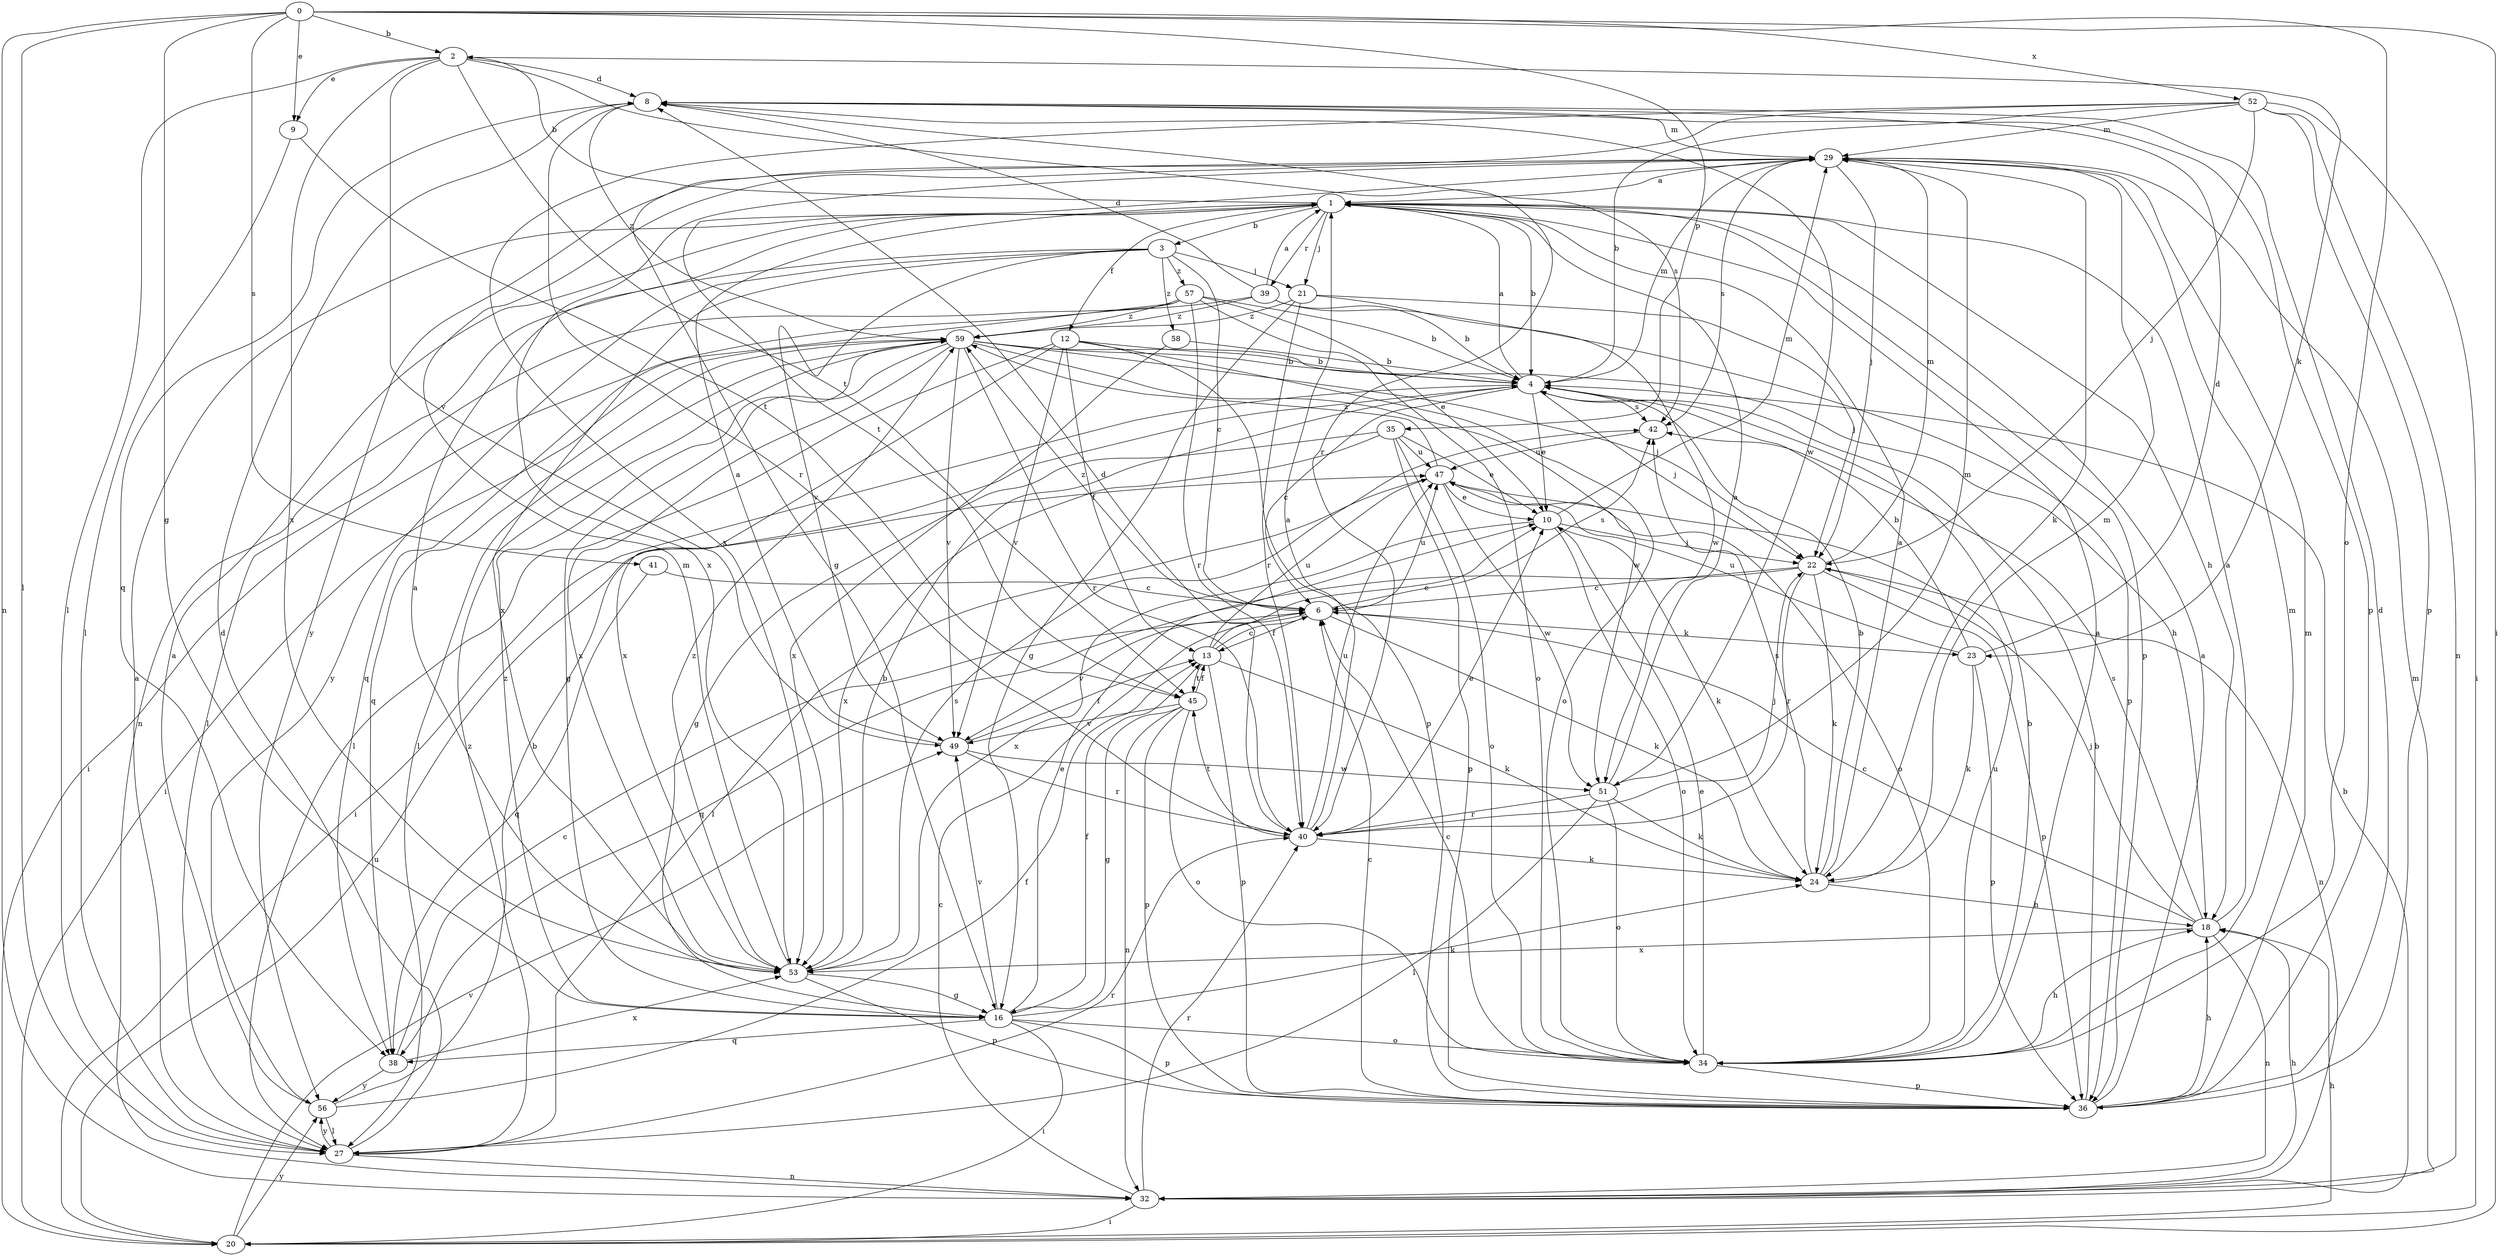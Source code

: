 strict digraph  {
0;
1;
2;
3;
4;
6;
8;
9;
10;
12;
13;
16;
18;
20;
21;
22;
23;
24;
27;
29;
32;
34;
35;
36;
38;
39;
40;
41;
42;
45;
47;
49;
51;
52;
53;
56;
57;
58;
59;
0 -> 2  [label=b];
0 -> 9  [label=e];
0 -> 16  [label=g];
0 -> 20  [label=i];
0 -> 27  [label=l];
0 -> 32  [label=n];
0 -> 34  [label=o];
0 -> 35  [label=p];
0 -> 41  [label=s];
0 -> 52  [label=x];
1 -> 2  [label=b];
1 -> 3  [label=b];
1 -> 4  [label=b];
1 -> 12  [label=f];
1 -> 18  [label=h];
1 -> 21  [label=j];
1 -> 36  [label=p];
1 -> 39  [label=r];
2 -> 8  [label=d];
2 -> 9  [label=e];
2 -> 23  [label=k];
2 -> 27  [label=l];
2 -> 40  [label=r];
2 -> 45  [label=t];
2 -> 49  [label=v];
2 -> 53  [label=x];
3 -> 6  [label=c];
3 -> 21  [label=j];
3 -> 32  [label=n];
3 -> 49  [label=v];
3 -> 53  [label=x];
3 -> 56  [label=y];
3 -> 57  [label=z];
3 -> 58  [label=z];
4 -> 1  [label=a];
4 -> 6  [label=c];
4 -> 10  [label=e];
4 -> 20  [label=i];
4 -> 22  [label=j];
4 -> 29  [label=m];
4 -> 42  [label=s];
6 -> 13  [label=f];
6 -> 23  [label=k];
6 -> 24  [label=k];
6 -> 42  [label=s];
6 -> 47  [label=u];
6 -> 49  [label=v];
6 -> 59  [label=z];
8 -> 29  [label=m];
8 -> 36  [label=p];
8 -> 38  [label=q];
8 -> 40  [label=r];
8 -> 42  [label=s];
8 -> 51  [label=w];
8 -> 59  [label=z];
9 -> 27  [label=l];
9 -> 45  [label=t];
10 -> 22  [label=j];
10 -> 24  [label=k];
10 -> 29  [label=m];
10 -> 34  [label=o];
10 -> 53  [label=x];
12 -> 4  [label=b];
12 -> 13  [label=f];
12 -> 27  [label=l];
12 -> 34  [label=o];
12 -> 36  [label=p];
12 -> 49  [label=v];
12 -> 53  [label=x];
13 -> 6  [label=c];
13 -> 10  [label=e];
13 -> 24  [label=k];
13 -> 36  [label=p];
13 -> 45  [label=t];
13 -> 47  [label=u];
16 -> 10  [label=e];
16 -> 13  [label=f];
16 -> 20  [label=i];
16 -> 24  [label=k];
16 -> 34  [label=o];
16 -> 36  [label=p];
16 -> 38  [label=q];
16 -> 49  [label=v];
16 -> 59  [label=z];
18 -> 1  [label=a];
18 -> 6  [label=c];
18 -> 22  [label=j];
18 -> 32  [label=n];
18 -> 42  [label=s];
18 -> 53  [label=x];
20 -> 18  [label=h];
20 -> 47  [label=u];
20 -> 49  [label=v];
20 -> 56  [label=y];
21 -> 16  [label=g];
21 -> 22  [label=j];
21 -> 40  [label=r];
21 -> 51  [label=w];
21 -> 59  [label=z];
22 -> 6  [label=c];
22 -> 24  [label=k];
22 -> 29  [label=m];
22 -> 32  [label=n];
22 -> 36  [label=p];
22 -> 38  [label=q];
22 -> 40  [label=r];
23 -> 4  [label=b];
23 -> 8  [label=d];
23 -> 24  [label=k];
23 -> 36  [label=p];
23 -> 47  [label=u];
24 -> 1  [label=a];
24 -> 4  [label=b];
24 -> 18  [label=h];
24 -> 29  [label=m];
24 -> 42  [label=s];
27 -> 1  [label=a];
27 -> 8  [label=d];
27 -> 32  [label=n];
27 -> 40  [label=r];
27 -> 56  [label=y];
27 -> 59  [label=z];
29 -> 1  [label=a];
29 -> 22  [label=j];
29 -> 24  [label=k];
29 -> 42  [label=s];
29 -> 45  [label=t];
29 -> 53  [label=x];
29 -> 56  [label=y];
32 -> 4  [label=b];
32 -> 6  [label=c];
32 -> 18  [label=h];
32 -> 20  [label=i];
32 -> 29  [label=m];
32 -> 40  [label=r];
34 -> 1  [label=a];
34 -> 4  [label=b];
34 -> 6  [label=c];
34 -> 10  [label=e];
34 -> 18  [label=h];
34 -> 29  [label=m];
34 -> 36  [label=p];
34 -> 47  [label=u];
35 -> 10  [label=e];
35 -> 16  [label=g];
35 -> 34  [label=o];
35 -> 36  [label=p];
35 -> 47  [label=u];
35 -> 53  [label=x];
36 -> 1  [label=a];
36 -> 4  [label=b];
36 -> 6  [label=c];
36 -> 8  [label=d];
36 -> 18  [label=h];
36 -> 29  [label=m];
38 -> 6  [label=c];
38 -> 53  [label=x];
38 -> 56  [label=y];
39 -> 1  [label=a];
39 -> 4  [label=b];
39 -> 8  [label=d];
39 -> 20  [label=i];
39 -> 36  [label=p];
39 -> 59  [label=z];
40 -> 1  [label=a];
40 -> 8  [label=d];
40 -> 10  [label=e];
40 -> 22  [label=j];
40 -> 24  [label=k];
40 -> 45  [label=t];
40 -> 47  [label=u];
41 -> 6  [label=c];
41 -> 38  [label=q];
42 -> 47  [label=u];
45 -> 13  [label=f];
45 -> 16  [label=g];
45 -> 32  [label=n];
45 -> 34  [label=o];
45 -> 36  [label=p];
45 -> 49  [label=v];
47 -> 10  [label=e];
47 -> 27  [label=l];
47 -> 34  [label=o];
47 -> 51  [label=w];
47 -> 59  [label=z];
49 -> 1  [label=a];
49 -> 13  [label=f];
49 -> 40  [label=r];
49 -> 51  [label=w];
51 -> 1  [label=a];
51 -> 24  [label=k];
51 -> 27  [label=l];
51 -> 29  [label=m];
51 -> 34  [label=o];
51 -> 40  [label=r];
52 -> 4  [label=b];
52 -> 16  [label=g];
52 -> 20  [label=i];
52 -> 22  [label=j];
52 -> 29  [label=m];
52 -> 32  [label=n];
52 -> 36  [label=p];
52 -> 53  [label=x];
53 -> 1  [label=a];
53 -> 4  [label=b];
53 -> 16  [label=g];
53 -> 29  [label=m];
53 -> 36  [label=p];
53 -> 42  [label=s];
53 -> 59  [label=z];
56 -> 1  [label=a];
56 -> 4  [label=b];
56 -> 13  [label=f];
56 -> 27  [label=l];
57 -> 4  [label=b];
57 -> 10  [label=e];
57 -> 27  [label=l];
57 -> 34  [label=o];
57 -> 38  [label=q];
57 -> 40  [label=r];
57 -> 59  [label=z];
58 -> 4  [label=b];
58 -> 53  [label=x];
59 -> 4  [label=b];
59 -> 16  [label=g];
59 -> 18  [label=h];
59 -> 20  [label=i];
59 -> 22  [label=j];
59 -> 27  [label=l];
59 -> 38  [label=q];
59 -> 40  [label=r];
59 -> 49  [label=v];
59 -> 51  [label=w];
59 -> 53  [label=x];
}
